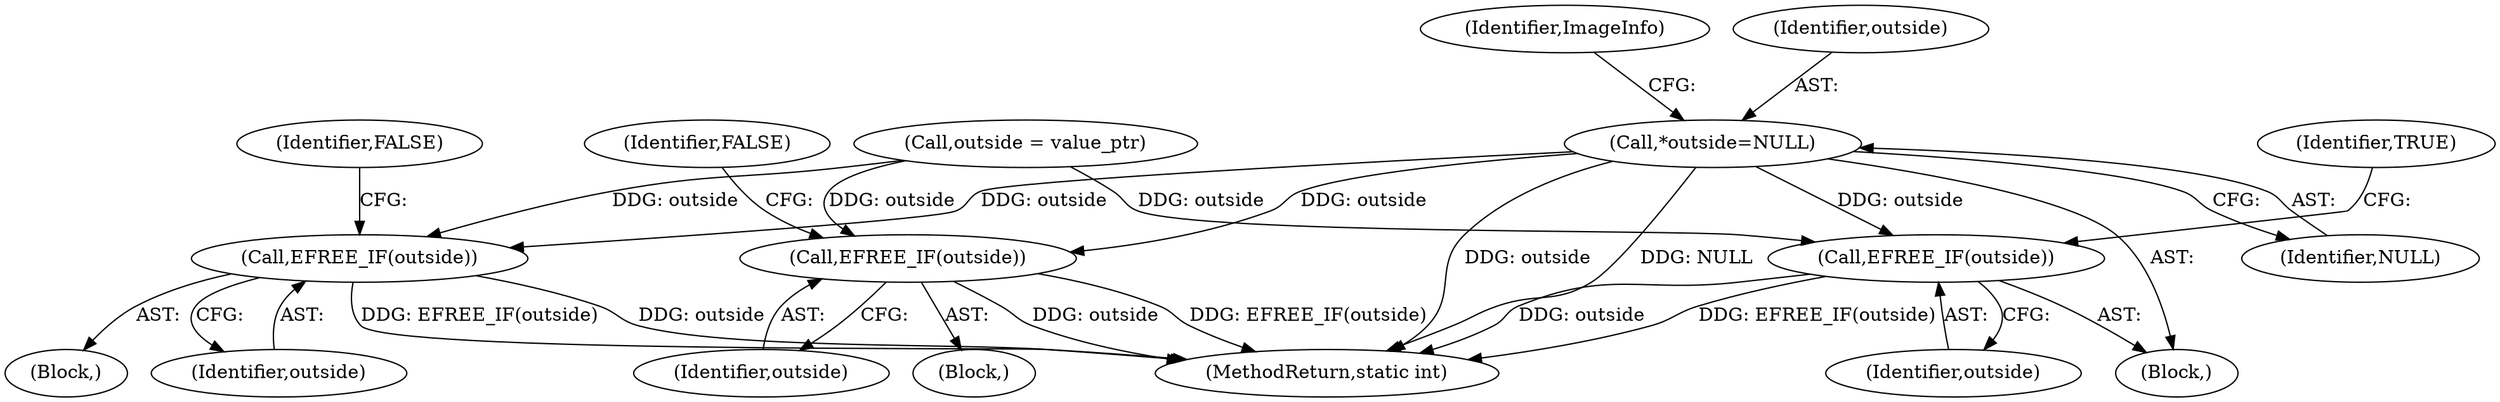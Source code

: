 digraph "0_php_082aecfc3a753ad03be82cf14f03ac065723ec92_0@pointer" {
"1000150" [label="(Call,*outside=NULL)"];
"1000375" [label="(Call,EFREE_IF(outside))"];
"1000398" [label="(Call,EFREE_IF(outside))"];
"1000793" [label="(Call,EFREE_IF(outside))"];
"1000150" [label="(Call,*outside=NULL)"];
"1000376" [label="(Identifier,outside)"];
"1000152" [label="(Identifier,NULL)"];
"1000141" [label="(Block,)"];
"1000797" [label="(MethodReturn,static int)"];
"1000398" [label="(Call,EFREE_IF(outside))"];
"1000794" [label="(Identifier,outside)"];
"1000397" [label="(Block,)"];
"1000399" [label="(Identifier,outside)"];
"1000164" [label="(Identifier,ImageInfo)"];
"1000401" [label="(Identifier,FALSE)"];
"1000151" [label="(Identifier,outside)"];
"1000796" [label="(Identifier,TRUE)"];
"1000375" [label="(Call,EFREE_IF(outside))"];
"1000793" [label="(Call,EFREE_IF(outside))"];
"1000378" [label="(Identifier,FALSE)"];
"1000338" [label="(Call,outside = value_ptr)"];
"1000374" [label="(Block,)"];
"1000150" -> "1000141"  [label="AST: "];
"1000150" -> "1000152"  [label="CFG: "];
"1000151" -> "1000150"  [label="AST: "];
"1000152" -> "1000150"  [label="AST: "];
"1000164" -> "1000150"  [label="CFG: "];
"1000150" -> "1000797"  [label="DDG: outside"];
"1000150" -> "1000797"  [label="DDG: NULL"];
"1000150" -> "1000375"  [label="DDG: outside"];
"1000150" -> "1000398"  [label="DDG: outside"];
"1000150" -> "1000793"  [label="DDG: outside"];
"1000375" -> "1000374"  [label="AST: "];
"1000375" -> "1000376"  [label="CFG: "];
"1000376" -> "1000375"  [label="AST: "];
"1000378" -> "1000375"  [label="CFG: "];
"1000375" -> "1000797"  [label="DDG: outside"];
"1000375" -> "1000797"  [label="DDG: EFREE_IF(outside)"];
"1000338" -> "1000375"  [label="DDG: outside"];
"1000398" -> "1000397"  [label="AST: "];
"1000398" -> "1000399"  [label="CFG: "];
"1000399" -> "1000398"  [label="AST: "];
"1000401" -> "1000398"  [label="CFG: "];
"1000398" -> "1000797"  [label="DDG: EFREE_IF(outside)"];
"1000398" -> "1000797"  [label="DDG: outside"];
"1000338" -> "1000398"  [label="DDG: outside"];
"1000793" -> "1000141"  [label="AST: "];
"1000793" -> "1000794"  [label="CFG: "];
"1000794" -> "1000793"  [label="AST: "];
"1000796" -> "1000793"  [label="CFG: "];
"1000793" -> "1000797"  [label="DDG: EFREE_IF(outside)"];
"1000793" -> "1000797"  [label="DDG: outside"];
"1000338" -> "1000793"  [label="DDG: outside"];
}
